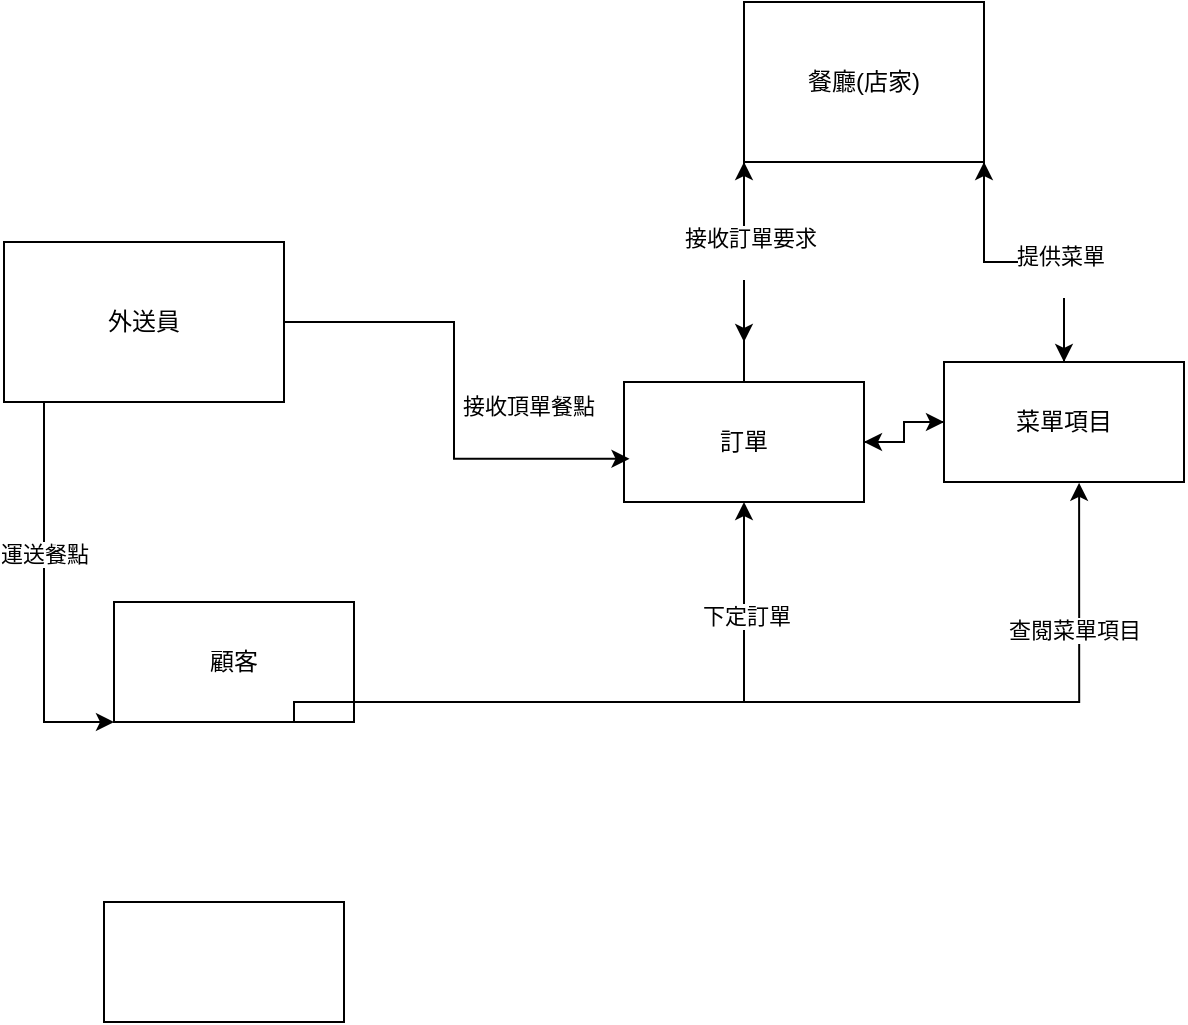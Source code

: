 <mxfile version="24.6.4" type="github">
  <diagram id="R2lEEEUBdFMjLlhIrx00" name="Page-1">
    <mxGraphModel dx="1050" dy="530" grid="1" gridSize="10" guides="1" tooltips="1" connect="1" arrows="1" fold="1" page="1" pageScale="1" pageWidth="850" pageHeight="1100" math="0" shadow="0" extFonts="Permanent Marker^https://fonts.googleapis.com/css?family=Permanent+Marker">
      <root>
        <mxCell id="0" />
        <mxCell id="1" parent="0" />
        <mxCell id="gRgQLusVROS6CJ6pUms0-9" style="edgeStyle=orthogonalEdgeStyle;rounded=0;orthogonalLoop=1;jettySize=auto;html=1;" edge="1" parent="1" source="gRgQLusVROS6CJ6pUms0-1" target="gRgQLusVROS6CJ6pUms0-8">
          <mxGeometry relative="1" as="geometry" />
        </mxCell>
        <mxCell id="gRgQLusVROS6CJ6pUms0-14" style="edgeStyle=orthogonalEdgeStyle;rounded=0;orthogonalLoop=1;jettySize=auto;html=1;exitX=0.5;exitY=0;exitDx=0;exitDy=0;entryX=0;entryY=1;entryDx=0;entryDy=0;" edge="1" parent="1" source="gRgQLusVROS6CJ6pUms0-1" target="gRgQLusVROS6CJ6pUms0-4">
          <mxGeometry relative="1" as="geometry">
            <Array as="points">
              <mxPoint x="620" y="320" />
              <mxPoint x="620" y="280" />
              <mxPoint x="630" y="280" />
            </Array>
          </mxGeometry>
        </mxCell>
        <mxCell id="gRgQLusVROS6CJ6pUms0-1" value="訂單" style="rounded=0;whiteSpace=wrap;html=1;" vertex="1" parent="1">
          <mxGeometry x="560" y="330" width="120" height="60" as="geometry" />
        </mxCell>
        <mxCell id="gRgQLusVROS6CJ6pUms0-17" style="edgeStyle=orthogonalEdgeStyle;rounded=0;orthogonalLoop=1;jettySize=auto;html=1;" edge="1" parent="1" source="gRgQLusVROS6CJ6pUms0-2" target="gRgQLusVROS6CJ6pUms0-3">
          <mxGeometry relative="1" as="geometry">
            <mxPoint x="140" y="500" as="targetPoint" />
            <Array as="points">
              <mxPoint x="270" y="500" />
            </Array>
          </mxGeometry>
        </mxCell>
        <mxCell id="gRgQLusVROS6CJ6pUms0-18" value="運送餐點" style="edgeLabel;html=1;align=center;verticalAlign=middle;resizable=0;points=[];" vertex="1" connectable="0" parent="gRgQLusVROS6CJ6pUms0-17">
          <mxGeometry x="-0.429" y="-1" relative="1" as="geometry">
            <mxPoint x="1" y="20" as="offset" />
          </mxGeometry>
        </mxCell>
        <mxCell id="gRgQLusVROS6CJ6pUms0-2" value="外送員" style="rounded=0;whiteSpace=wrap;html=1;" vertex="1" parent="1">
          <mxGeometry x="250" y="260" width="140" height="80" as="geometry" />
        </mxCell>
        <mxCell id="gRgQLusVROS6CJ6pUms0-5" style="edgeStyle=orthogonalEdgeStyle;rounded=0;orthogonalLoop=1;jettySize=auto;html=1;exitX=0.75;exitY=1;exitDx=0;exitDy=0;" edge="1" parent="1" source="gRgQLusVROS6CJ6pUms0-3" target="gRgQLusVROS6CJ6pUms0-1">
          <mxGeometry relative="1" as="geometry">
            <Array as="points">
              <mxPoint x="395" y="490" />
              <mxPoint x="620" y="490" />
            </Array>
          </mxGeometry>
        </mxCell>
        <mxCell id="gRgQLusVROS6CJ6pUms0-22" value="下定訂單" style="edgeLabel;html=1;align=center;verticalAlign=middle;resizable=0;points=[];" vertex="1" connectable="0" parent="gRgQLusVROS6CJ6pUms0-5">
          <mxGeometry x="0.664" y="-1" relative="1" as="geometry">
            <mxPoint as="offset" />
          </mxGeometry>
        </mxCell>
        <mxCell id="gRgQLusVROS6CJ6pUms0-3" value="顧客" style="rounded=0;whiteSpace=wrap;html=1;" vertex="1" parent="1">
          <mxGeometry x="305" y="440" width="120" height="60" as="geometry" />
        </mxCell>
        <mxCell id="gRgQLusVROS6CJ6pUms0-13" style="edgeStyle=orthogonalEdgeStyle;rounded=0;orthogonalLoop=1;jettySize=auto;html=1;exitX=1;exitY=1;exitDx=0;exitDy=0;entryX=0.5;entryY=0;entryDx=0;entryDy=0;" edge="1" parent="1" source="gRgQLusVROS6CJ6pUms0-4" target="gRgQLusVROS6CJ6pUms0-8">
          <mxGeometry relative="1" as="geometry" />
        </mxCell>
        <mxCell id="gRgQLusVROS6CJ6pUms0-4" value="餐廳(店家)" style="rounded=0;whiteSpace=wrap;html=1;" vertex="1" parent="1">
          <mxGeometry x="620" y="140" width="120" height="80" as="geometry" />
        </mxCell>
        <mxCell id="gRgQLusVROS6CJ6pUms0-6" style="edgeStyle=orthogonalEdgeStyle;rounded=0;orthogonalLoop=1;jettySize=auto;html=1;entryX=0.023;entryY=0.64;entryDx=0;entryDy=0;entryPerimeter=0;" edge="1" parent="1" source="gRgQLusVROS6CJ6pUms0-2" target="gRgQLusVROS6CJ6pUms0-1">
          <mxGeometry relative="1" as="geometry" />
        </mxCell>
        <mxCell id="gRgQLusVROS6CJ6pUms0-19" value="接收頂單餐點" style="edgeLabel;html=1;align=center;verticalAlign=middle;resizable=0;points=[];" vertex="1" connectable="0" parent="gRgQLusVROS6CJ6pUms0-6">
          <mxGeometry x="0.083" y="4" relative="1" as="geometry">
            <mxPoint x="33" y="-4" as="offset" />
          </mxGeometry>
        </mxCell>
        <mxCell id="gRgQLusVROS6CJ6pUms0-10" style="edgeStyle=orthogonalEdgeStyle;rounded=0;orthogonalLoop=1;jettySize=auto;html=1;" edge="1" parent="1" source="gRgQLusVROS6CJ6pUms0-8" target="gRgQLusVROS6CJ6pUms0-1">
          <mxGeometry relative="1" as="geometry" />
        </mxCell>
        <mxCell id="gRgQLusVROS6CJ6pUms0-12" style="edgeStyle=orthogonalEdgeStyle;rounded=0;orthogonalLoop=1;jettySize=auto;html=1;entryX=1;entryY=1;entryDx=0;entryDy=0;" edge="1" parent="1" source="gRgQLusVROS6CJ6pUms0-8" target="gRgQLusVROS6CJ6pUms0-4">
          <mxGeometry relative="1" as="geometry" />
        </mxCell>
        <mxCell id="gRgQLusVROS6CJ6pUms0-15" value="提供菜單&lt;div&gt;&lt;br&gt;&lt;/div&gt;" style="edgeLabel;html=1;align=center;verticalAlign=middle;resizable=0;points=[];" vertex="1" connectable="0" parent="gRgQLusVROS6CJ6pUms0-12">
          <mxGeometry x="-0.333" y="2" relative="1" as="geometry">
            <mxPoint as="offset" />
          </mxGeometry>
        </mxCell>
        <mxCell id="gRgQLusVROS6CJ6pUms0-8" value="菜單項目" style="rounded=0;whiteSpace=wrap;html=1;" vertex="1" parent="1">
          <mxGeometry x="720" y="320" width="120" height="60" as="geometry" />
        </mxCell>
        <mxCell id="gRgQLusVROS6CJ6pUms0-11" style="edgeStyle=orthogonalEdgeStyle;rounded=0;orthogonalLoop=1;jettySize=auto;html=1;exitX=0;exitY=1;exitDx=0;exitDy=0;" edge="1" parent="1" source="gRgQLusVROS6CJ6pUms0-4">
          <mxGeometry relative="1" as="geometry">
            <mxPoint x="620" y="310" as="targetPoint" />
          </mxGeometry>
        </mxCell>
        <mxCell id="gRgQLusVROS6CJ6pUms0-16" value="接收訂單要求&lt;div&gt;&lt;br&gt;&lt;/div&gt;" style="edgeLabel;html=1;align=center;verticalAlign=middle;resizable=0;points=[];" vertex="1" connectable="0" parent="gRgQLusVROS6CJ6pUms0-11">
          <mxGeometry x="0.011" y="2" relative="1" as="geometry">
            <mxPoint as="offset" />
          </mxGeometry>
        </mxCell>
        <mxCell id="gRgQLusVROS6CJ6pUms0-20" style="edgeStyle=orthogonalEdgeStyle;rounded=0;orthogonalLoop=1;jettySize=auto;html=1;exitX=0.75;exitY=1;exitDx=0;exitDy=0;entryX=0.563;entryY=1.007;entryDx=0;entryDy=0;entryPerimeter=0;" edge="1" parent="1" source="gRgQLusVROS6CJ6pUms0-3" target="gRgQLusVROS6CJ6pUms0-8">
          <mxGeometry relative="1" as="geometry">
            <Array as="points">
              <mxPoint x="395" y="490" />
              <mxPoint x="788" y="490" />
            </Array>
          </mxGeometry>
        </mxCell>
        <mxCell id="gRgQLusVROS6CJ6pUms0-21" value="查閱菜單項目" style="edgeLabel;html=1;align=center;verticalAlign=middle;resizable=0;points=[];" vertex="1" connectable="0" parent="gRgQLusVROS6CJ6pUms0-20">
          <mxGeometry x="0.714" y="3" relative="1" as="geometry">
            <mxPoint as="offset" />
          </mxGeometry>
        </mxCell>
        <mxCell id="gRgQLusVROS6CJ6pUms0-23" value="" style="rounded=0;whiteSpace=wrap;html=1;" vertex="1" parent="1">
          <mxGeometry x="300" y="590" width="120" height="60" as="geometry" />
        </mxCell>
      </root>
    </mxGraphModel>
  </diagram>
</mxfile>
